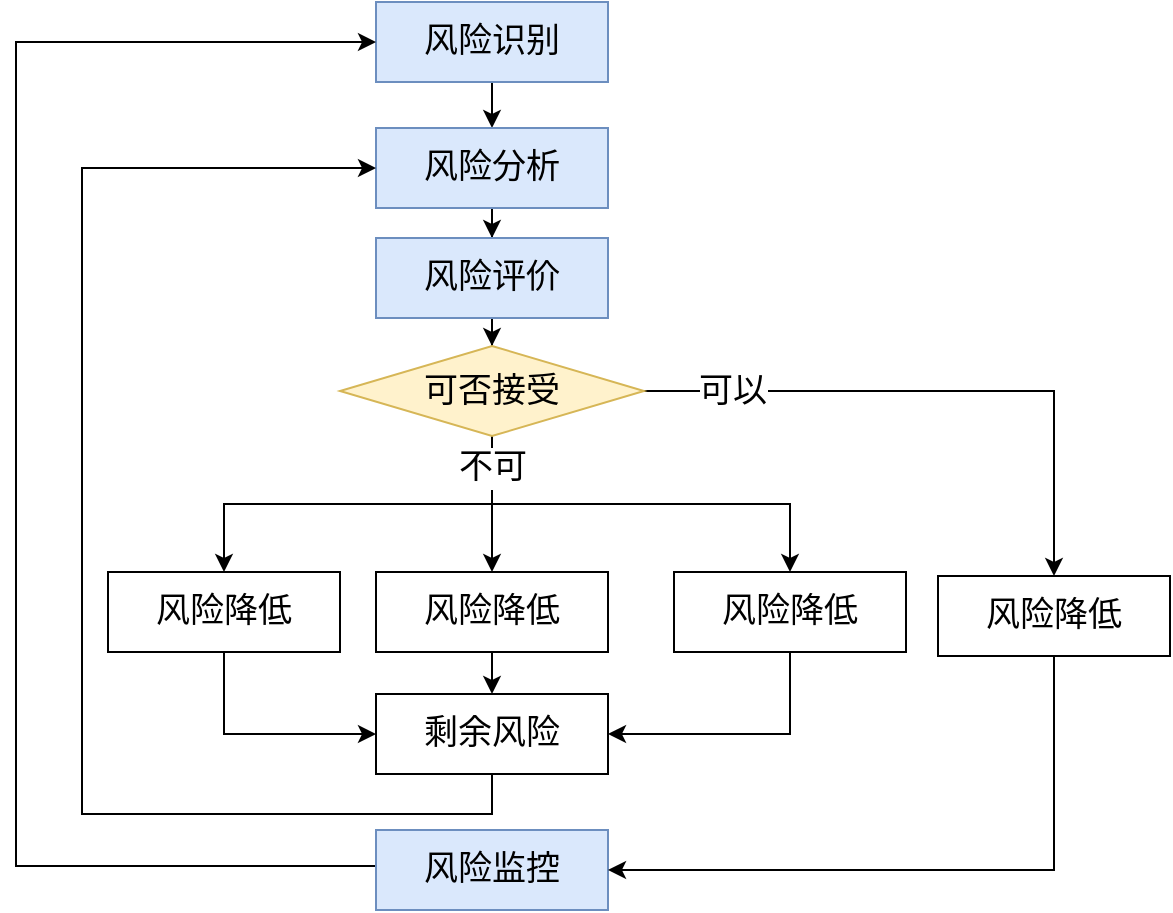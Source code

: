 <mxfile version="28.0.6">
  <diagram name="第 1 页" id="7g7MjOc2lXQ40YikB6de">
    <mxGraphModel dx="1183" dy="1005" grid="0" gridSize="10" guides="1" tooltips="1" connect="1" arrows="1" fold="1" page="1" pageScale="1" pageWidth="827" pageHeight="1169" math="0" shadow="0">
      <root>
        <mxCell id="0" />
        <mxCell id="1" parent="0" />
        <mxCell id="FuRZnOC1qH6Nku-hnWcX-3" value="" style="edgeStyle=orthogonalEdgeStyle;rounded=0;orthogonalLoop=1;jettySize=auto;html=1;fontSize=17;" parent="1" source="FuRZnOC1qH6Nku-hnWcX-1" target="FuRZnOC1qH6Nku-hnWcX-2" edge="1">
          <mxGeometry relative="1" as="geometry" />
        </mxCell>
        <mxCell id="FuRZnOC1qH6Nku-hnWcX-1" value="风险识别" style="rounded=0;whiteSpace=wrap;html=1;fillColor=#dae8fc;strokeColor=#6c8ebf;fontSize=17;" parent="1" vertex="1">
          <mxGeometry x="294" y="131" width="116" height="40" as="geometry" />
        </mxCell>
        <mxCell id="FuRZnOC1qH6Nku-hnWcX-5" value="" style="edgeStyle=orthogonalEdgeStyle;rounded=0;orthogonalLoop=1;jettySize=auto;html=1;fontSize=17;" parent="1" source="FuRZnOC1qH6Nku-hnWcX-2" target="FuRZnOC1qH6Nku-hnWcX-4" edge="1">
          <mxGeometry relative="1" as="geometry" />
        </mxCell>
        <mxCell id="FuRZnOC1qH6Nku-hnWcX-2" value="风险分析" style="rounded=0;whiteSpace=wrap;html=1;fillColor=#dae8fc;strokeColor=#6c8ebf;fontSize=17;" parent="1" vertex="1">
          <mxGeometry x="294" y="194" width="116" height="40" as="geometry" />
        </mxCell>
        <mxCell id="FuRZnOC1qH6Nku-hnWcX-8" value="" style="edgeStyle=orthogonalEdgeStyle;rounded=0;orthogonalLoop=1;jettySize=auto;html=1;entryX=0.5;entryY=0;entryDx=0;entryDy=0;fontSize=17;" parent="1" source="FuRZnOC1qH6Nku-hnWcX-4" target="FuRZnOC1qH6Nku-hnWcX-13" edge="1">
          <mxGeometry relative="1" as="geometry">
            <mxPoint x="352" y="333" as="targetPoint" />
          </mxGeometry>
        </mxCell>
        <mxCell id="FuRZnOC1qH6Nku-hnWcX-4" value="风险评价" style="rounded=0;whiteSpace=wrap;html=1;fillColor=#dae8fc;strokeColor=#6c8ebf;fontSize=17;" parent="1" vertex="1">
          <mxGeometry x="294" y="249" width="116" height="40" as="geometry" />
        </mxCell>
        <mxCell id="FuRZnOC1qH6Nku-hnWcX-10" value="" style="edgeStyle=orthogonalEdgeStyle;rounded=0;orthogonalLoop=1;jettySize=auto;html=1;exitX=0.5;exitY=1;exitDx=0;exitDy=0;fontSize=17;" parent="1" source="FuRZnOC1qH6Nku-hnWcX-13" target="FuRZnOC1qH6Nku-hnWcX-9" edge="1">
          <mxGeometry relative="1" as="geometry">
            <mxPoint x="352" y="373" as="sourcePoint" />
          </mxGeometry>
        </mxCell>
        <mxCell id="FuRZnOC1qH6Nku-hnWcX-12" value="" style="edgeStyle=orthogonalEdgeStyle;rounded=0;orthogonalLoop=1;jettySize=auto;html=1;fontSize=17;" parent="1" source="FuRZnOC1qH6Nku-hnWcX-9" target="FuRZnOC1qH6Nku-hnWcX-11" edge="1">
          <mxGeometry relative="1" as="geometry" />
        </mxCell>
        <mxCell id="FuRZnOC1qH6Nku-hnWcX-9" value="风险降低" style="rounded=0;whiteSpace=wrap;html=1;fontSize=17;" parent="1" vertex="1">
          <mxGeometry x="294" y="416" width="116" height="40" as="geometry" />
        </mxCell>
        <mxCell id="FuRZnOC1qH6Nku-hnWcX-29" style="edgeStyle=orthogonalEdgeStyle;rounded=0;orthogonalLoop=1;jettySize=auto;html=1;exitX=0.5;exitY=1;exitDx=0;exitDy=0;entryX=0;entryY=0.5;entryDx=0;entryDy=0;fontSize=17;" parent="1" source="FuRZnOC1qH6Nku-hnWcX-11" target="FuRZnOC1qH6Nku-hnWcX-2" edge="1">
          <mxGeometry relative="1" as="geometry">
            <Array as="points">
              <mxPoint x="352" y="537" />
              <mxPoint x="147" y="537" />
              <mxPoint x="147" y="214" />
            </Array>
          </mxGeometry>
        </mxCell>
        <mxCell id="FuRZnOC1qH6Nku-hnWcX-11" value="剩余风险" style="rounded=0;whiteSpace=wrap;html=1;fontSize=17;" parent="1" vertex="1">
          <mxGeometry x="294" y="477" width="116" height="40" as="geometry" />
        </mxCell>
        <mxCell id="FuRZnOC1qH6Nku-hnWcX-19" style="edgeStyle=orthogonalEdgeStyle;rounded=0;orthogonalLoop=1;jettySize=auto;html=1;exitX=0.5;exitY=1;exitDx=0;exitDy=0;fontSize=17;" parent="1" source="FuRZnOC1qH6Nku-hnWcX-13" target="FuRZnOC1qH6Nku-hnWcX-16" edge="1">
          <mxGeometry relative="1" as="geometry" />
        </mxCell>
        <mxCell id="FuRZnOC1qH6Nku-hnWcX-21" style="edgeStyle=orthogonalEdgeStyle;rounded=0;orthogonalLoop=1;jettySize=auto;html=1;exitX=0.5;exitY=1;exitDx=0;exitDy=0;entryX=0.5;entryY=0;entryDx=0;entryDy=0;fontSize=17;" parent="1" source="FuRZnOC1qH6Nku-hnWcX-13" target="FuRZnOC1qH6Nku-hnWcX-17" edge="1">
          <mxGeometry relative="1" as="geometry" />
        </mxCell>
        <mxCell id="FuRZnOC1qH6Nku-hnWcX-31" value="不可" style="edgeLabel;html=1;align=center;verticalAlign=middle;resizable=0;points=[];fontSize=17;" parent="FuRZnOC1qH6Nku-hnWcX-21" vertex="1" connectable="0">
          <mxGeometry x="-0.884" y="1" relative="1" as="geometry">
            <mxPoint x="-1" y="3" as="offset" />
          </mxGeometry>
        </mxCell>
        <mxCell id="FuRZnOC1qH6Nku-hnWcX-22" style="edgeStyle=orthogonalEdgeStyle;rounded=0;orthogonalLoop=1;jettySize=auto;html=1;exitX=1;exitY=0.5;exitDx=0;exitDy=0;fontSize=17;" parent="1" source="FuRZnOC1qH6Nku-hnWcX-13" target="FuRZnOC1qH6Nku-hnWcX-18" edge="1">
          <mxGeometry relative="1" as="geometry" />
        </mxCell>
        <mxCell id="FuRZnOC1qH6Nku-hnWcX-30" value="可以" style="edgeLabel;html=1;align=center;verticalAlign=middle;resizable=0;points=[];fontSize=17;" parent="FuRZnOC1qH6Nku-hnWcX-22" vertex="1" connectable="0">
          <mxGeometry x="-0.703" y="1" relative="1" as="geometry">
            <mxPoint y="1" as="offset" />
          </mxGeometry>
        </mxCell>
        <mxCell id="FuRZnOC1qH6Nku-hnWcX-13" value="可否接受" style="rhombus;whiteSpace=wrap;html=1;fillColor=#fff2cc;strokeColor=#d6b656;fontSize=17;" parent="1" vertex="1">
          <mxGeometry x="276" y="303" width="152" height="45" as="geometry" />
        </mxCell>
        <mxCell id="FuRZnOC1qH6Nku-hnWcX-27" style="edgeStyle=orthogonalEdgeStyle;rounded=0;orthogonalLoop=1;jettySize=auto;html=1;exitX=0;exitY=0.5;exitDx=0;exitDy=0;entryX=0;entryY=0.5;entryDx=0;entryDy=0;fontSize=17;" parent="1" source="FuRZnOC1qH6Nku-hnWcX-14" target="FuRZnOC1qH6Nku-hnWcX-1" edge="1">
          <mxGeometry relative="1" as="geometry">
            <Array as="points">
              <mxPoint x="294" y="563" />
              <mxPoint x="114" y="563" />
              <mxPoint x="114" y="151" />
            </Array>
          </mxGeometry>
        </mxCell>
        <mxCell id="FuRZnOC1qH6Nku-hnWcX-14" value="风险监控" style="rounded=0;whiteSpace=wrap;html=1;fillColor=#dae8fc;strokeColor=#6c8ebf;fontSize=17;" parent="1" vertex="1">
          <mxGeometry x="294" y="545" width="116" height="40" as="geometry" />
        </mxCell>
        <mxCell id="FuRZnOC1qH6Nku-hnWcX-23" style="edgeStyle=orthogonalEdgeStyle;rounded=0;orthogonalLoop=1;jettySize=auto;html=1;exitX=0.5;exitY=1;exitDx=0;exitDy=0;entryX=0;entryY=0.5;entryDx=0;entryDy=0;fontSize=17;" parent="1" source="FuRZnOC1qH6Nku-hnWcX-16" target="FuRZnOC1qH6Nku-hnWcX-11" edge="1">
          <mxGeometry relative="1" as="geometry" />
        </mxCell>
        <mxCell id="FuRZnOC1qH6Nku-hnWcX-16" value="风险降低" style="rounded=0;whiteSpace=wrap;html=1;fontSize=17;" parent="1" vertex="1">
          <mxGeometry x="160" y="416" width="116" height="40" as="geometry" />
        </mxCell>
        <mxCell id="FuRZnOC1qH6Nku-hnWcX-24" style="edgeStyle=orthogonalEdgeStyle;rounded=0;orthogonalLoop=1;jettySize=auto;html=1;exitX=0.5;exitY=1;exitDx=0;exitDy=0;entryX=1;entryY=0.5;entryDx=0;entryDy=0;fontSize=17;" parent="1" source="FuRZnOC1qH6Nku-hnWcX-17" target="FuRZnOC1qH6Nku-hnWcX-11" edge="1">
          <mxGeometry relative="1" as="geometry" />
        </mxCell>
        <mxCell id="FuRZnOC1qH6Nku-hnWcX-17" value="风险降低" style="rounded=0;whiteSpace=wrap;html=1;fontSize=17;" parent="1" vertex="1">
          <mxGeometry x="443" y="416" width="116" height="40" as="geometry" />
        </mxCell>
        <mxCell id="FuRZnOC1qH6Nku-hnWcX-25" style="edgeStyle=orthogonalEdgeStyle;rounded=0;orthogonalLoop=1;jettySize=auto;html=1;exitX=0.5;exitY=1;exitDx=0;exitDy=0;entryX=1;entryY=0.5;entryDx=0;entryDy=0;fontSize=17;" parent="1" source="FuRZnOC1qH6Nku-hnWcX-18" target="FuRZnOC1qH6Nku-hnWcX-14" edge="1">
          <mxGeometry relative="1" as="geometry" />
        </mxCell>
        <mxCell id="FuRZnOC1qH6Nku-hnWcX-18" value="风险降低" style="rounded=0;whiteSpace=wrap;html=1;fontSize=17;" parent="1" vertex="1">
          <mxGeometry x="575" y="418" width="116" height="40" as="geometry" />
        </mxCell>
      </root>
    </mxGraphModel>
  </diagram>
</mxfile>
